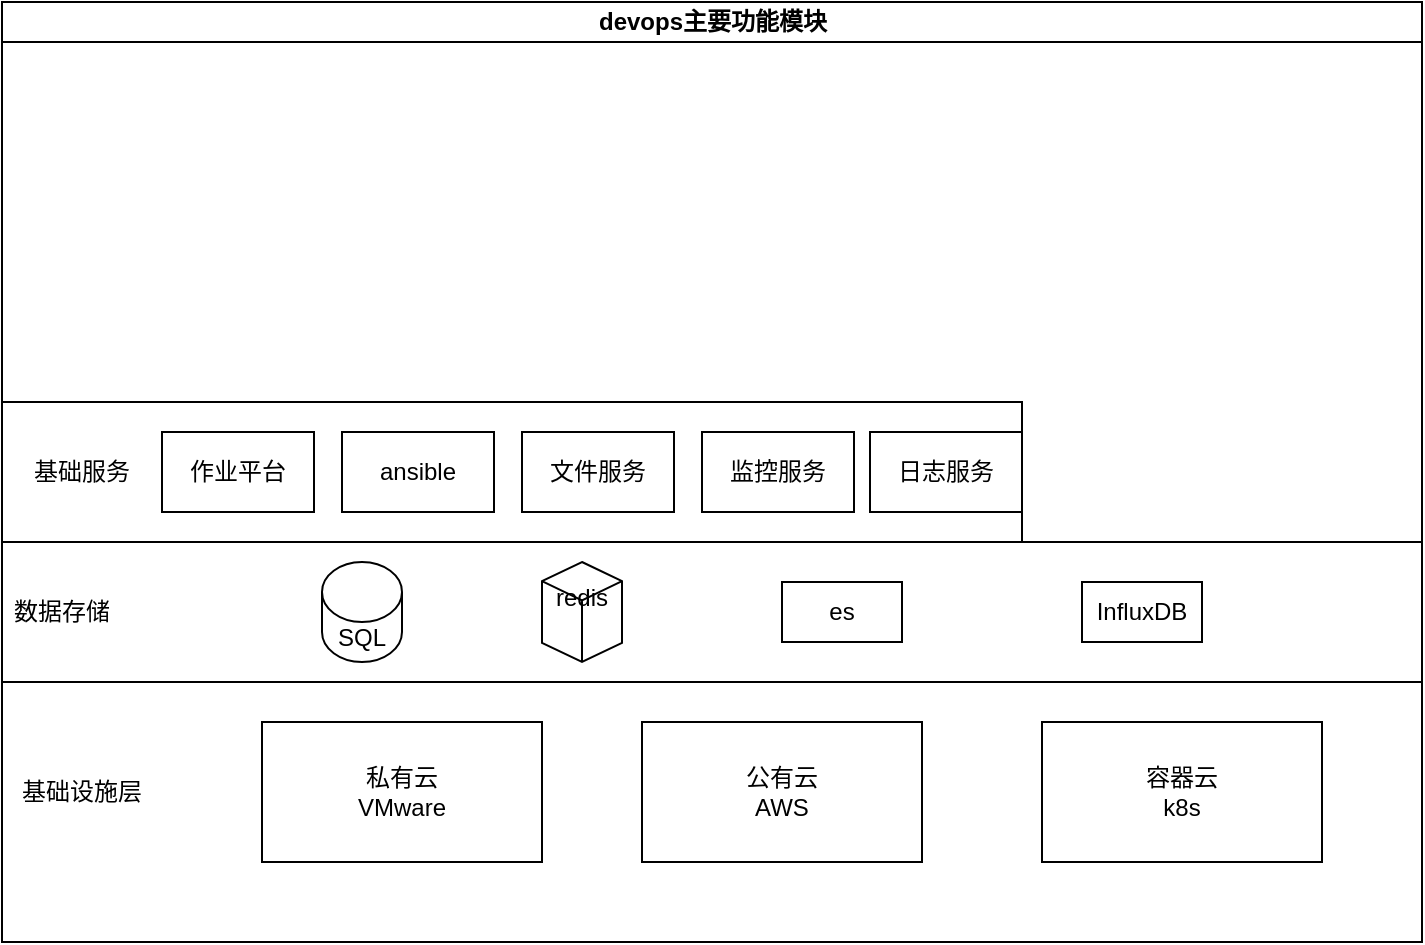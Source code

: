 <mxfile version="20.0.4" type="github">
  <diagram id="prtHgNgQTEPvFCAcTncT" name="Page-1">
    <mxGraphModel dx="1662" dy="698" grid="1" gridSize="10" guides="1" tooltips="1" connect="1" arrows="1" fold="1" page="1" pageScale="1" pageWidth="827" pageHeight="1169" math="0" shadow="0">
      <root>
        <mxCell id="0" />
        <mxCell id="1" parent="0" />
        <mxCell id="dNxyNK7c78bLwvsdeMH5-11" value="devops主要功能模块" style="swimlane;html=1;startSize=20;horizontal=1;containerType=tree;glass=0;" parent="1" vertex="1">
          <mxGeometry x="40" y="80" width="710" height="360" as="geometry" />
        </mxCell>
        <mxCell id="jXSdqxecf6vABUP_ffjh-1" value="" style="rounded=0;whiteSpace=wrap;html=1;" vertex="1" parent="dNxyNK7c78bLwvsdeMH5-11">
          <mxGeometry y="200" width="510" height="70" as="geometry" />
        </mxCell>
        <mxCell id="jXSdqxecf6vABUP_ffjh-7" value="基础服务" style="text;html=1;strokeColor=none;fillColor=none;align=center;verticalAlign=middle;whiteSpace=wrap;rounded=0;" vertex="1" parent="dNxyNK7c78bLwvsdeMH5-11">
          <mxGeometry x="10" y="220" width="60" height="30" as="geometry" />
        </mxCell>
        <mxCell id="jXSdqxecf6vABUP_ffjh-8" value="作业平台" style="rounded=0;whiteSpace=wrap;html=1;" vertex="1" parent="dNxyNK7c78bLwvsdeMH5-11">
          <mxGeometry x="80" y="215" width="76" height="40" as="geometry" />
        </mxCell>
        <mxCell id="jXSdqxecf6vABUP_ffjh-9" value="" style="rounded=0;whiteSpace=wrap;html=1;" vertex="1" parent="dNxyNK7c78bLwvsdeMH5-11">
          <mxGeometry y="270" width="710" height="70" as="geometry" />
        </mxCell>
        <mxCell id="jXSdqxecf6vABUP_ffjh-10" value="数据存储" style="text;html=1;strokeColor=none;fillColor=none;align=center;verticalAlign=middle;whiteSpace=wrap;rounded=0;" vertex="1" parent="dNxyNK7c78bLwvsdeMH5-11">
          <mxGeometry y="290" width="60" height="30" as="geometry" />
        </mxCell>
        <mxCell id="jXSdqxecf6vABUP_ffjh-11" value="SQL" style="shape=cylinder3;whiteSpace=wrap;html=1;boundedLbl=1;backgroundOutline=1;size=15;" vertex="1" parent="dNxyNK7c78bLwvsdeMH5-11">
          <mxGeometry x="160" y="280" width="40" height="50" as="geometry" />
        </mxCell>
        <mxCell id="jXSdqxecf6vABUP_ffjh-12" value="redis&lt;br&gt;&lt;br&gt;" style="whiteSpace=wrap;html=1;shape=mxgraph.basic.isocube;isoAngle=15;" vertex="1" parent="dNxyNK7c78bLwvsdeMH5-11">
          <mxGeometry x="270" y="280" width="40" height="50" as="geometry" />
        </mxCell>
        <mxCell id="jXSdqxecf6vABUP_ffjh-18" value="es" style="rounded=0;whiteSpace=wrap;html=1;" vertex="1" parent="dNxyNK7c78bLwvsdeMH5-11">
          <mxGeometry x="390" y="290" width="60" height="30" as="geometry" />
        </mxCell>
        <mxCell id="jXSdqxecf6vABUP_ffjh-19" value="InfluxDB" style="rounded=0;whiteSpace=wrap;html=1;" vertex="1" parent="dNxyNK7c78bLwvsdeMH5-11">
          <mxGeometry x="540" y="290" width="60" height="30" as="geometry" />
        </mxCell>
        <mxCell id="jXSdqxecf6vABUP_ffjh-20" value="ansible" style="rounded=0;whiteSpace=wrap;html=1;" vertex="1" parent="dNxyNK7c78bLwvsdeMH5-11">
          <mxGeometry x="170" y="215" width="76" height="40" as="geometry" />
        </mxCell>
        <mxCell id="jXSdqxecf6vABUP_ffjh-23" value="文件服务" style="rounded=0;whiteSpace=wrap;html=1;" vertex="1" parent="dNxyNK7c78bLwvsdeMH5-11">
          <mxGeometry x="260" y="215" width="76" height="40" as="geometry" />
        </mxCell>
        <mxCell id="jXSdqxecf6vABUP_ffjh-38" value="监控服务" style="rounded=0;whiteSpace=wrap;html=1;" vertex="1" parent="dNxyNK7c78bLwvsdeMH5-11">
          <mxGeometry x="350" y="215" width="76" height="40" as="geometry" />
        </mxCell>
        <mxCell id="jXSdqxecf6vABUP_ffjh-39" value="日志服务" style="rounded=0;whiteSpace=wrap;html=1;" vertex="1" parent="dNxyNK7c78bLwvsdeMH5-11">
          <mxGeometry x="434" y="215" width="76" height="40" as="geometry" />
        </mxCell>
        <mxCell id="jXSdqxecf6vABUP_ffjh-2" value="" style="rounded=0;whiteSpace=wrap;html=1;" vertex="1" parent="1">
          <mxGeometry x="40" y="420" width="710" height="130" as="geometry" />
        </mxCell>
        <mxCell id="jXSdqxecf6vABUP_ffjh-3" value="私有云&lt;br&gt;VMware" style="rounded=0;whiteSpace=wrap;html=1;" vertex="1" parent="1">
          <mxGeometry x="170" y="440" width="140" height="70" as="geometry" />
        </mxCell>
        <mxCell id="jXSdqxecf6vABUP_ffjh-4" value="公有云&lt;br&gt;AWS" style="rounded=0;whiteSpace=wrap;html=1;" vertex="1" parent="1">
          <mxGeometry x="360" y="440" width="140" height="70" as="geometry" />
        </mxCell>
        <mxCell id="jXSdqxecf6vABUP_ffjh-5" value="容器云&lt;br&gt;k8s" style="rounded=0;whiteSpace=wrap;html=1;" vertex="1" parent="1">
          <mxGeometry x="560" y="440" width="140" height="70" as="geometry" />
        </mxCell>
        <mxCell id="jXSdqxecf6vABUP_ffjh-6" value="基础设施层" style="text;html=1;strokeColor=none;fillColor=none;align=center;verticalAlign=middle;whiteSpace=wrap;rounded=0;" vertex="1" parent="1">
          <mxGeometry x="40" y="460" width="80" height="30" as="geometry" />
        </mxCell>
      </root>
    </mxGraphModel>
  </diagram>
</mxfile>
